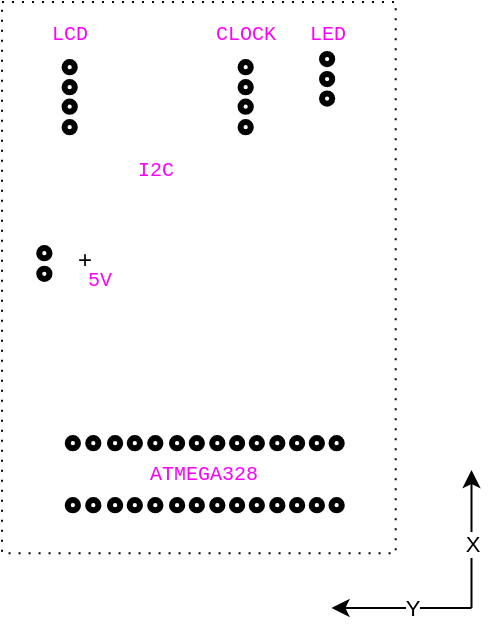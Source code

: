 <mxfile version="13.9.9" type="device"><diagram id="OzgIo4vzz6Lm8AsW8UQ5" name="Page-1"><mxGraphModel dx="318" dy="220" grid="1" gridSize="2" guides="1" tooltips="1" connect="1" arrows="1" fold="1" page="1" pageScale="1" pageWidth="827" pageHeight="1169" math="0" shadow="0"><root><mxCell id="0"/><mxCell id="1" parent="0"/><mxCell id="DFqgJUqp5KkITy6NiK_Q-1" value="" style="rounded=0;whiteSpace=wrap;html=1;dashed=1;dashPattern=1 4;" parent="1" vertex="1"><mxGeometry x="65.996" y="66" width="196.85" height="275.59" as="geometry"/></mxCell><mxCell id="PR3zcaD3_7BjFL_J0KoA-1" value="" style="endArrow=classic;html=1;fontStyle=0;fontSize=11;" parent="1" edge="1"><mxGeometry width="50" height="50" relative="1" as="geometry"><mxPoint x="300.75" y="369" as="sourcePoint"/><mxPoint x="230.75" y="369" as="targetPoint"/></mxGeometry></mxCell><mxCell id="PR3zcaD3_7BjFL_J0KoA-2" value="Y" style="edgeLabel;html=1;align=center;verticalAlign=middle;resizable=0;points=[];" parent="PR3zcaD3_7BjFL_J0KoA-1" vertex="1" connectable="0"><mxGeometry x="0.218" relative="1" as="geometry"><mxPoint x="12.86" as="offset"/></mxGeometry></mxCell><mxCell id="PR3zcaD3_7BjFL_J0KoA-3" value="" style="endArrow=classic;html=1;fontStyle=0;fontSize=11;align=center;" parent="1" edge="1"><mxGeometry width="50" height="50" relative="1" as="geometry"><mxPoint x="300.75" y="369" as="sourcePoint"/><mxPoint x="300.75" y="300" as="targetPoint"/></mxGeometry></mxCell><mxCell id="PR3zcaD3_7BjFL_J0KoA-4" value="X" style="edgeLabel;html=1;align=center;verticalAlign=middle;resizable=0;points=[];" parent="PR3zcaD3_7BjFL_J0KoA-3" vertex="1" connectable="0"><mxGeometry x="0.218" relative="1" as="geometry"><mxPoint y="9.76" as="offset"/></mxGeometry></mxCell><mxCell id="PR3zcaD3_7BjFL_J0KoA-19" value="" style="ellipse;whiteSpace=wrap;html=1;aspect=fixed;strokeWidth=3;" parent="1" vertex="1"><mxGeometry x="84.615" y="189" width="5.118" height="5.13" as="geometry"/></mxCell><mxCell id="PR3zcaD3_7BjFL_J0KoA-20" value="" style="ellipse;whiteSpace=wrap;html=1;aspect=fixed;strokeWidth=3;" parent="1" vertex="1"><mxGeometry x="84.619" y="199.34" width="5.118" height="5.13" as="geometry"/></mxCell><mxCell id="PR3zcaD3_7BjFL_J0KoA-23" value="+" style="text;html=1;strokeColor=none;fillColor=none;align=center;verticalAlign=middle;whiteSpace=wrap;rounded=0;" parent="1" vertex="1"><mxGeometry x="99.97" y="190.0" width="15" height="10" as="geometry"/></mxCell><mxCell id="gq0rFFBNovFr7YowMmW_-21" style="edgeStyle=orthogonalEdgeStyle;rounded=0;jumpStyle=arc;jumpSize=10;orthogonalLoop=1;jettySize=auto;html=1;entryX=1;entryY=0.5;entryDx=0;entryDy=0;endArrow=none;endFill=0;strokeWidth=2;strokeColor=#99CCFF;" parent="1" edge="1"><mxGeometry relative="1" as="geometry"><Array as="points"><mxPoint x="788" y="130"/><mxPoint x="788" y="100"/><mxPoint x="548" y="100"/><mxPoint x="548" y="184"/><mxPoint x="575" y="184"/></Array><mxPoint x="778.583" y="130.0" as="sourcePoint"/></mxGeometry></mxCell><mxCell id="rnPP94FcN4H28lTZKulC-43" value="5V" style="text;html=1;strokeColor=none;fillColor=none;align=center;verticalAlign=middle;whiteSpace=wrap;rounded=0;glass=0;fontSize=10;opacity=50;fontStyle=0;rotation=0;fontFamily=Courier New;fontColor=#FF00FF;" parent="1" vertex="1"><mxGeometry x="105.36" y="195.21" width="19.93" height="20" as="geometry"/></mxCell><mxCell id="vUYfNrzakLABvSVwomHY-4" value="" style="ellipse;whiteSpace=wrap;html=1;aspect=fixed;strokeWidth=3;" parent="1" vertex="1"><mxGeometry x="97.279" y="115.79" width="5.118" height="5.13" as="geometry"/></mxCell><mxCell id="vUYfNrzakLABvSVwomHY-5" value="" style="ellipse;whiteSpace=wrap;html=1;aspect=fixed;strokeWidth=3;" parent="1" vertex="1"><mxGeometry x="97.279" y="106" width="5.118" height="5.13" as="geometry"/></mxCell><mxCell id="vUYfNrzakLABvSVwomHY-6" value="" style="ellipse;whiteSpace=wrap;html=1;aspect=fixed;strokeWidth=3;" parent="1" vertex="1"><mxGeometry x="97.279" y="96" width="5.118" height="5.13" as="geometry"/></mxCell><mxCell id="vUYfNrzakLABvSVwomHY-7" value="" style="ellipse;whiteSpace=wrap;html=1;aspect=fixed;strokeWidth=3;" parent="1" vertex="1"><mxGeometry x="97.279" y="126.0" width="5.118" height="5.13" as="geometry"/></mxCell><mxCell id="vUYfNrzakLABvSVwomHY-8" value="" style="ellipse;whiteSpace=wrap;html=1;aspect=fixed;strokeWidth=3;" parent="1" vertex="1"><mxGeometry x="225.999" y="111.73" width="5.118" height="5.13" as="geometry"/></mxCell><mxCell id="vUYfNrzakLABvSVwomHY-9" value="" style="ellipse;whiteSpace=wrap;html=1;aspect=fixed;strokeWidth=3;" parent="1" vertex="1"><mxGeometry x="225.999" y="101.94" width="5.118" height="5.13" as="geometry"/></mxCell><mxCell id="vUYfNrzakLABvSVwomHY-10" value="" style="ellipse;whiteSpace=wrap;html=1;aspect=fixed;strokeWidth=3;" parent="1" vertex="1"><mxGeometry x="225.999" y="91.94" width="5.118" height="5.13" as="geometry"/></mxCell><mxCell id="vUYfNrzakLABvSVwomHY-12" value="" style="ellipse;whiteSpace=wrap;html=1;aspect=fixed;strokeWidth=3;" parent="1" vertex="1"><mxGeometry x="185.279" y="115.79" width="5.118" height="5.13" as="geometry"/></mxCell><mxCell id="vUYfNrzakLABvSVwomHY-13" value="" style="ellipse;whiteSpace=wrap;html=1;aspect=fixed;strokeWidth=3;" parent="1" vertex="1"><mxGeometry x="185.279" y="106" width="5.118" height="5.13" as="geometry"/></mxCell><mxCell id="vUYfNrzakLABvSVwomHY-14" value="" style="ellipse;whiteSpace=wrap;html=1;aspect=fixed;strokeWidth=3;" parent="1" vertex="1"><mxGeometry x="185.279" y="96" width="5.118" height="5.13" as="geometry"/></mxCell><mxCell id="vUYfNrzakLABvSVwomHY-15" value="" style="ellipse;whiteSpace=wrap;html=1;aspect=fixed;strokeWidth=3;" parent="1" vertex="1"><mxGeometry x="185.279" y="126.0" width="5.118" height="5.13" as="geometry"/></mxCell><mxCell id="vUYfNrzakLABvSVwomHY-24" value="" style="ellipse;whiteSpace=wrap;html=1;aspect=fixed;strokeWidth=3;" parent="1" vertex="1"><mxGeometry x="109.095" y="284" width="5.118" height="5.13" as="geometry"/></mxCell><mxCell id="vUYfNrzakLABvSVwomHY-25" value="" style="ellipse;whiteSpace=wrap;html=1;aspect=fixed;strokeWidth=3;" parent="1" vertex="1"><mxGeometry x="98.859" y="284" width="5.118" height="5.13" as="geometry"/></mxCell><mxCell id="vUYfNrzakLABvSVwomHY-26" value="" style="ellipse;whiteSpace=wrap;html=1;aspect=fixed;strokeWidth=3;" parent="1" vertex="1"><mxGeometry x="119.985" y="284" width="5.118" height="5.13" as="geometry"/></mxCell><mxCell id="vUYfNrzakLABvSVwomHY-27" value="" style="ellipse;whiteSpace=wrap;html=1;aspect=fixed;strokeWidth=3;" parent="1" vertex="1"><mxGeometry x="140.095" y="284" width="5.118" height="5.13" as="geometry"/></mxCell><mxCell id="vUYfNrzakLABvSVwomHY-28" value="" style="ellipse;whiteSpace=wrap;html=1;aspect=fixed;strokeWidth=3;" parent="1" vertex="1"><mxGeometry x="129.858" y="284" width="5.118" height="5.13" as="geometry"/></mxCell><mxCell id="vUYfNrzakLABvSVwomHY-29" value="" style="ellipse;whiteSpace=wrap;html=1;aspect=fixed;strokeWidth=3;" parent="1" vertex="1"><mxGeometry x="150.985" y="284" width="5.118" height="5.13" as="geometry"/></mxCell><mxCell id="vUYfNrzakLABvSVwomHY-30" value="" style="ellipse;whiteSpace=wrap;html=1;aspect=fixed;strokeWidth=3;" parent="1" vertex="1"><mxGeometry x="171.095" y="284" width="5.118" height="5.13" as="geometry"/></mxCell><mxCell id="vUYfNrzakLABvSVwomHY-31" value="" style="ellipse;whiteSpace=wrap;html=1;aspect=fixed;strokeWidth=3;" parent="1" vertex="1"><mxGeometry x="160.858" y="284" width="5.118" height="5.13" as="geometry"/></mxCell><mxCell id="vUYfNrzakLABvSVwomHY-32" value="" style="ellipse;whiteSpace=wrap;html=1;aspect=fixed;strokeWidth=3;" parent="1" vertex="1"><mxGeometry x="180.985" y="284" width="5.118" height="5.13" as="geometry"/></mxCell><mxCell id="vUYfNrzakLABvSVwomHY-33" value="" style="ellipse;whiteSpace=wrap;html=1;aspect=fixed;strokeWidth=3;" parent="1" vertex="1"><mxGeometry x="201.095" y="284" width="5.118" height="5.13" as="geometry"/></mxCell><mxCell id="vUYfNrzakLABvSVwomHY-34" value="" style="ellipse;whiteSpace=wrap;html=1;aspect=fixed;strokeWidth=3;" parent="1" vertex="1"><mxGeometry x="190.858" y="284" width="5.118" height="5.13" as="geometry"/></mxCell><mxCell id="vUYfNrzakLABvSVwomHY-35" value="" style="ellipse;whiteSpace=wrap;html=1;aspect=fixed;strokeWidth=3;" parent="1" vertex="1"><mxGeometry x="210.985" y="284" width="5.118" height="5.13" as="geometry"/></mxCell><mxCell id="vUYfNrzakLABvSVwomHY-36" value="" style="ellipse;whiteSpace=wrap;html=1;aspect=fixed;strokeWidth=3;" parent="1" vertex="1"><mxGeometry x="220.865" y="284" width="5.118" height="5.13" as="geometry"/></mxCell><mxCell id="vUYfNrzakLABvSVwomHY-37" value="" style="ellipse;whiteSpace=wrap;html=1;aspect=fixed;strokeWidth=3;" parent="1" vertex="1"><mxGeometry x="230.755" y="284" width="5.118" height="5.13" as="geometry"/></mxCell><mxCell id="vUYfNrzakLABvSVwomHY-38" value="" style="ellipse;whiteSpace=wrap;html=1;aspect=fixed;strokeWidth=3;" parent="1" vertex="1"><mxGeometry x="109.095" y="315" width="5.118" height="5.13" as="geometry"/></mxCell><mxCell id="vUYfNrzakLABvSVwomHY-39" value="" style="ellipse;whiteSpace=wrap;html=1;aspect=fixed;strokeWidth=3;" parent="1" vertex="1"><mxGeometry x="98.859" y="315" width="5.118" height="5.13" as="geometry"/></mxCell><mxCell id="vUYfNrzakLABvSVwomHY-40" value="" style="ellipse;whiteSpace=wrap;html=1;aspect=fixed;strokeWidth=3;" parent="1" vertex="1"><mxGeometry x="119.985" y="315" width="5.118" height="5.13" as="geometry"/></mxCell><mxCell id="vUYfNrzakLABvSVwomHY-41" value="" style="ellipse;whiteSpace=wrap;html=1;aspect=fixed;strokeWidth=3;" parent="1" vertex="1"><mxGeometry x="140.095" y="315" width="5.118" height="5.13" as="geometry"/></mxCell><mxCell id="vUYfNrzakLABvSVwomHY-42" value="" style="ellipse;whiteSpace=wrap;html=1;aspect=fixed;strokeWidth=3;" parent="1" vertex="1"><mxGeometry x="129.858" y="315" width="5.118" height="5.13" as="geometry"/></mxCell><mxCell id="vUYfNrzakLABvSVwomHY-43" value="" style="ellipse;whiteSpace=wrap;html=1;aspect=fixed;strokeWidth=3;" parent="1" vertex="1"><mxGeometry x="150.985" y="315" width="5.118" height="5.13" as="geometry"/></mxCell><mxCell id="vUYfNrzakLABvSVwomHY-44" value="" style="ellipse;whiteSpace=wrap;html=1;aspect=fixed;strokeWidth=3;" parent="1" vertex="1"><mxGeometry x="171.095" y="315" width="5.118" height="5.13" as="geometry"/></mxCell><mxCell id="vUYfNrzakLABvSVwomHY-45" value="" style="ellipse;whiteSpace=wrap;html=1;aspect=fixed;strokeWidth=3;" parent="1" vertex="1"><mxGeometry x="160.858" y="315" width="5.118" height="5.13" as="geometry"/></mxCell><mxCell id="vUYfNrzakLABvSVwomHY-46" value="" style="ellipse;whiteSpace=wrap;html=1;aspect=fixed;strokeWidth=3;" parent="1" vertex="1"><mxGeometry x="180.985" y="315" width="5.118" height="5.13" as="geometry"/></mxCell><mxCell id="vUYfNrzakLABvSVwomHY-47" value="" style="ellipse;whiteSpace=wrap;html=1;aspect=fixed;strokeWidth=3;" parent="1" vertex="1"><mxGeometry x="201.095" y="315" width="5.118" height="5.13" as="geometry"/></mxCell><mxCell id="vUYfNrzakLABvSVwomHY-48" value="" style="ellipse;whiteSpace=wrap;html=1;aspect=fixed;strokeWidth=3;" parent="1" vertex="1"><mxGeometry x="190.858" y="315" width="5.118" height="5.13" as="geometry"/></mxCell><mxCell id="vUYfNrzakLABvSVwomHY-49" value="" style="ellipse;whiteSpace=wrap;html=1;aspect=fixed;strokeWidth=3;" parent="1" vertex="1"><mxGeometry x="210.985" y="315" width="5.118" height="5.13" as="geometry"/></mxCell><mxCell id="vUYfNrzakLABvSVwomHY-50" value="" style="ellipse;whiteSpace=wrap;html=1;aspect=fixed;strokeWidth=3;" parent="1" vertex="1"><mxGeometry x="220.865" y="315" width="5.118" height="5.13" as="geometry"/></mxCell><mxCell id="vUYfNrzakLABvSVwomHY-51" value="" style="ellipse;whiteSpace=wrap;html=1;aspect=fixed;strokeWidth=3;" parent="1" vertex="1"><mxGeometry x="230.755" y="315" width="5.118" height="5.13" as="geometry"/></mxCell><mxCell id="vUYfNrzakLABvSVwomHY-55" value="ATMEGA328" style="text;html=1;strokeColor=none;fillColor=none;align=center;verticalAlign=middle;whiteSpace=wrap;rounded=0;glass=0;fontSize=10;opacity=50;fontStyle=0;rotation=0;fontFamily=Courier New;fontColor=#FF00FF;" parent="1" vertex="1"><mxGeometry x="97.58" y="292" width="138" height="20" as="geometry"/></mxCell><mxCell id="vUYfNrzakLABvSVwomHY-56" value="I2C" style="text;html=1;strokeColor=none;fillColor=none;align=center;verticalAlign=middle;whiteSpace=wrap;rounded=0;glass=0;fontSize=10;opacity=50;fontStyle=0;rotation=0;fontFamily=Courier New;fontColor=#FF00FF;" parent="1" vertex="1"><mxGeometry x="113.69" y="140" width="57.93" height="20" as="geometry"/></mxCell><mxCell id="vUYfNrzakLABvSVwomHY-57" value="LCD" style="text;html=1;strokeColor=none;fillColor=none;align=center;verticalAlign=middle;whiteSpace=wrap;rounded=0;glass=0;fontSize=10;opacity=50;fontStyle=0;rotation=0;fontFamily=Courier New;fontColor=#FF00FF;" parent="1" vertex="1"><mxGeometry x="70.87" y="72" width="57.93" height="20" as="geometry"/></mxCell><mxCell id="vUYfNrzakLABvSVwomHY-58" value="CLOCK" style="text;html=1;strokeColor=none;fillColor=none;align=center;verticalAlign=middle;whiteSpace=wrap;rounded=0;glass=0;fontSize=10;opacity=50;fontStyle=0;rotation=0;fontFamily=Courier New;fontColor=#FF00FF;" parent="1" vertex="1"><mxGeometry x="158.87" y="72" width="57.93" height="20" as="geometry"/></mxCell><mxCell id="vUYfNrzakLABvSVwomHY-59" value="LED" style="text;html=1;strokeColor=none;fillColor=none;align=center;verticalAlign=middle;whiteSpace=wrap;rounded=0;glass=0;fontSize=10;opacity=50;fontStyle=0;rotation=0;fontFamily=Courier New;fontColor=#FF00FF;" parent="1" vertex="1"><mxGeometry x="200.0" y="72.003" width="57.93" height="20" as="geometry"/></mxCell></root></mxGraphModel></diagram></mxfile>